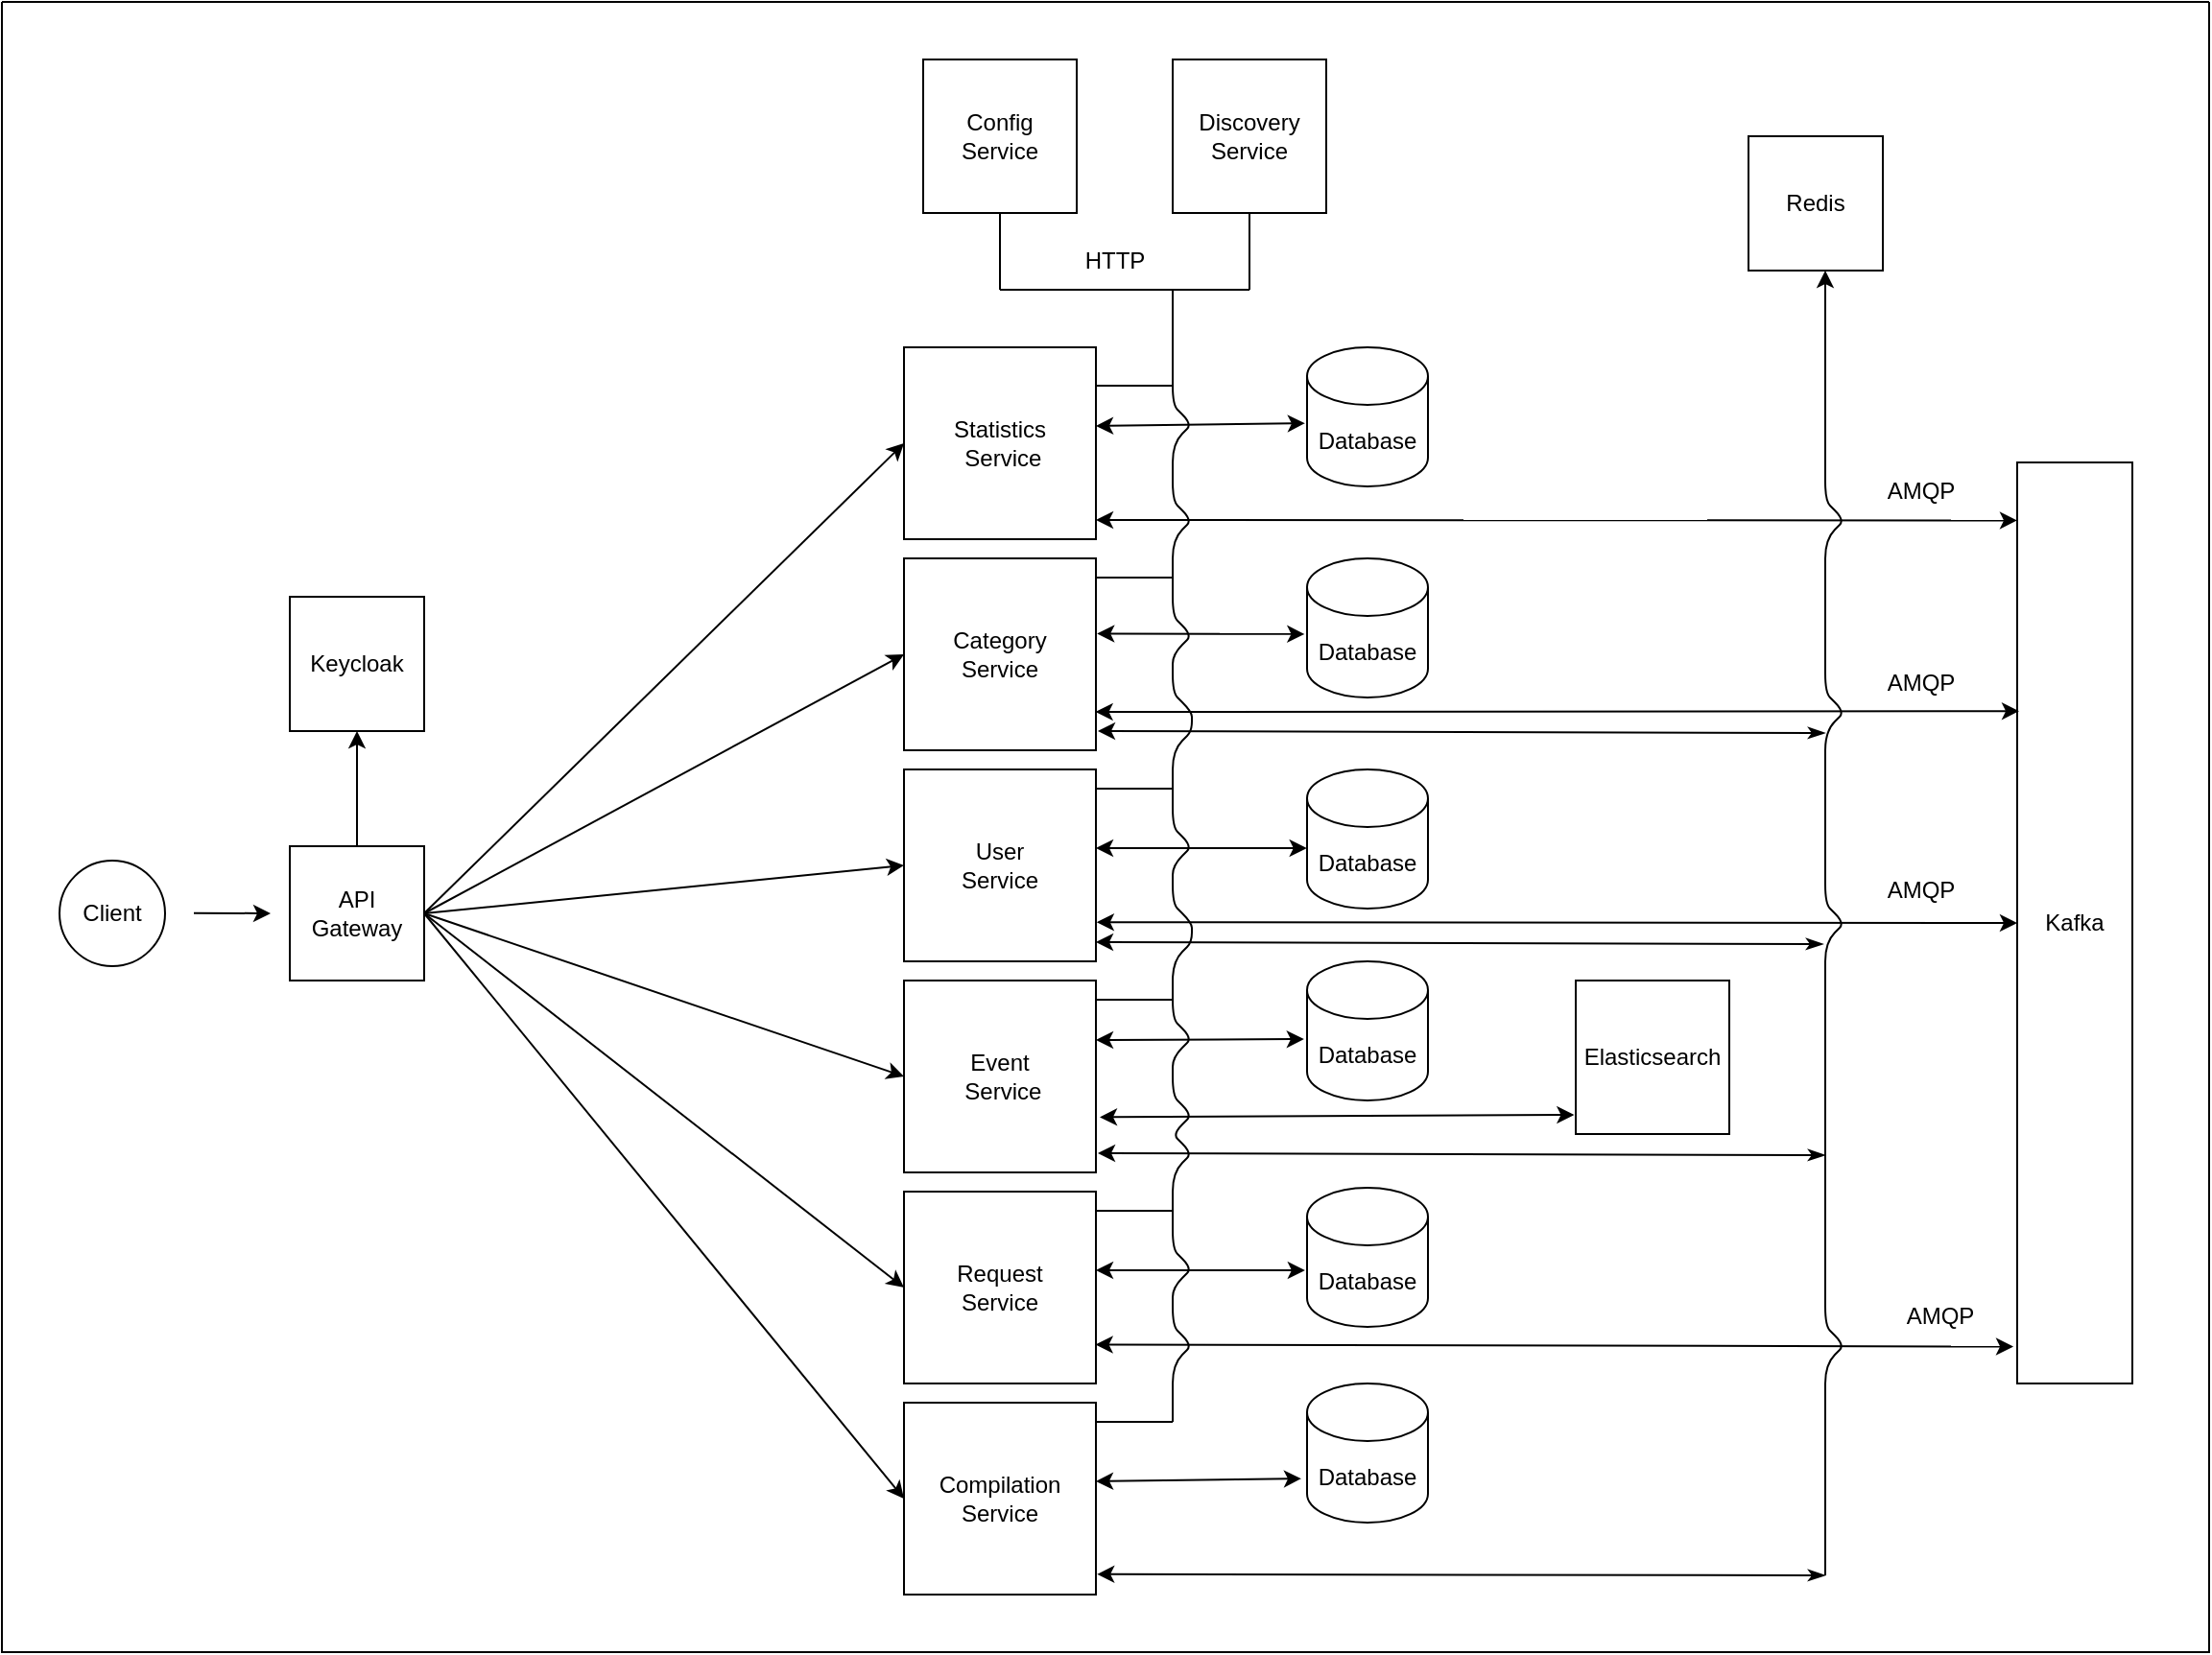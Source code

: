 <mxfile version="27.0.6">
  <diagram id="yPxyJZ8AM_hMuL3Unpa9" name="gitflow">
    <mxGraphModel dx="2264" dy="1874" grid="1" gridSize="10" guides="1" tooltips="1" connect="1" arrows="1" fold="1" page="1" pageScale="1" pageWidth="850" pageHeight="1100" background="#ffffff" math="0" shadow="0">
      <root>
        <mxCell id="0" />
        <mxCell id="1" parent="0" />
        <mxCell id="j1QhBanG4Ebp2g22lxq3-177" value="Client" style="ellipse;whiteSpace=wrap;html=1;aspect=fixed;" parent="1" vertex="1">
          <mxGeometry x="-70" y="307.5" width="55" height="55" as="geometry" />
        </mxCell>
        <mxCell id="j1QhBanG4Ebp2g22lxq3-178" value="API Gateway" style="whiteSpace=wrap;html=1;aspect=fixed;" parent="1" vertex="1">
          <mxGeometry x="50" y="300" width="70" height="70" as="geometry" />
        </mxCell>
        <mxCell id="j1QhBanG4Ebp2g22lxq3-179" value="&lt;div&gt;Event&lt;/div&gt;&lt;div&gt;&amp;nbsp;Service&lt;/div&gt;" style="whiteSpace=wrap;html=1;aspect=fixed;" parent="1" vertex="1">
          <mxGeometry x="370" y="370" width="100" height="100" as="geometry" />
        </mxCell>
        <mxCell id="j1QhBanG4Ebp2g22lxq3-180" value="&lt;div&gt;User&lt;/div&gt;&lt;div&gt;Service&lt;/div&gt;" style="whiteSpace=wrap;html=1;aspect=fixed;" parent="1" vertex="1">
          <mxGeometry x="370" y="260" width="100" height="100" as="geometry" />
        </mxCell>
        <mxCell id="j1QhBanG4Ebp2g22lxq3-181" value="&lt;div&gt;Request&lt;/div&gt;&lt;div&gt;Service&lt;/div&gt;" style="whiteSpace=wrap;html=1;aspect=fixed;" parent="1" vertex="1">
          <mxGeometry x="370" y="480" width="100" height="100" as="geometry" />
        </mxCell>
        <mxCell id="j1QhBanG4Ebp2g22lxq3-182" value="&lt;div&gt;Compilation&lt;/div&gt;&lt;div&gt;Service&lt;/div&gt;" style="whiteSpace=wrap;html=1;aspect=fixed;" parent="1" vertex="1">
          <mxGeometry x="370" y="590" width="100" height="100" as="geometry" />
        </mxCell>
        <mxCell id="j1QhBanG4Ebp2g22lxq3-183" value="&lt;div&gt;Category&lt;/div&gt;&lt;div&gt;Service&lt;/div&gt;" style="whiteSpace=wrap;html=1;aspect=fixed;" parent="1" vertex="1">
          <mxGeometry x="370" y="150" width="100" height="100" as="geometry" />
        </mxCell>
        <mxCell id="j1QhBanG4Ebp2g22lxq3-184" value="Redis" style="whiteSpace=wrap;html=1;aspect=fixed;" parent="1" vertex="1">
          <mxGeometry x="810" y="-70" width="70" height="70" as="geometry" />
        </mxCell>
        <mxCell id="j1QhBanG4Ebp2g22lxq3-185" value="&lt;div&gt;Statistics&lt;/div&gt;&lt;div&gt;&amp;nbsp;Service&lt;/div&gt;" style="whiteSpace=wrap;html=1;aspect=fixed;" parent="1" vertex="1">
          <mxGeometry x="370" y="40" width="100" height="100" as="geometry" />
        </mxCell>
        <mxCell id="j1QhBanG4Ebp2g22lxq3-186" value="&lt;div&gt;Discovery&lt;/div&gt;Service" style="whiteSpace=wrap;html=1;aspect=fixed;" parent="1" vertex="1">
          <mxGeometry x="510" y="-110" width="80" height="80" as="geometry" />
        </mxCell>
        <mxCell id="j1QhBanG4Ebp2g22lxq3-187" value="" style="endArrow=classic;html=1;rounded=0;entryX=0;entryY=0.5;entryDx=0;entryDy=0;exitX=1;exitY=0.5;exitDx=0;exitDy=0;" parent="1" source="j1QhBanG4Ebp2g22lxq3-178" target="j1QhBanG4Ebp2g22lxq3-185" edge="1">
          <mxGeometry width="50" height="50" relative="1" as="geometry">
            <mxPoint x="180" y="230" as="sourcePoint" />
            <mxPoint x="230" y="180" as="targetPoint" />
          </mxGeometry>
        </mxCell>
        <mxCell id="j1QhBanG4Ebp2g22lxq3-189" value="" style="endArrow=classic;html=1;rounded=0;entryX=0;entryY=0.5;entryDx=0;entryDy=0;exitX=1;exitY=0.5;exitDx=0;exitDy=0;" parent="1" source="j1QhBanG4Ebp2g22lxq3-178" target="j1QhBanG4Ebp2g22lxq3-183" edge="1">
          <mxGeometry width="50" height="50" relative="1" as="geometry">
            <mxPoint x="190" y="440" as="sourcePoint" />
            <mxPoint x="240" y="390" as="targetPoint" />
          </mxGeometry>
        </mxCell>
        <mxCell id="j1QhBanG4Ebp2g22lxq3-190" value="" style="endArrow=classic;html=1;rounded=0;entryX=0;entryY=0.5;entryDx=0;entryDy=0;exitX=1;exitY=0.5;exitDx=0;exitDy=0;" parent="1" source="j1QhBanG4Ebp2g22lxq3-178" target="j1QhBanG4Ebp2g22lxq3-180" edge="1">
          <mxGeometry width="50" height="50" relative="1" as="geometry">
            <mxPoint x="110" y="510" as="sourcePoint" />
            <mxPoint x="160" y="460" as="targetPoint" />
          </mxGeometry>
        </mxCell>
        <mxCell id="j1QhBanG4Ebp2g22lxq3-191" value="" style="endArrow=classic;html=1;rounded=0;entryX=0;entryY=0.5;entryDx=0;entryDy=0;exitX=1;exitY=0.5;exitDx=0;exitDy=0;" parent="1" source="j1QhBanG4Ebp2g22lxq3-178" target="j1QhBanG4Ebp2g22lxq3-179" edge="1">
          <mxGeometry width="50" height="50" relative="1" as="geometry">
            <mxPoint x="20" y="510" as="sourcePoint" />
            <mxPoint x="70" y="460" as="targetPoint" />
          </mxGeometry>
        </mxCell>
        <mxCell id="j1QhBanG4Ebp2g22lxq3-192" value="" style="endArrow=classic;html=1;rounded=0;entryX=0;entryY=0.5;entryDx=0;entryDy=0;exitX=1;exitY=0.5;exitDx=0;exitDy=0;" parent="1" source="j1QhBanG4Ebp2g22lxq3-178" target="j1QhBanG4Ebp2g22lxq3-181" edge="1">
          <mxGeometry width="50" height="50" relative="1" as="geometry">
            <mxPoint x="140" y="510" as="sourcePoint" />
            <mxPoint x="190" y="460" as="targetPoint" />
          </mxGeometry>
        </mxCell>
        <mxCell id="j1QhBanG4Ebp2g22lxq3-193" value="" style="endArrow=classic;html=1;rounded=0;entryX=0;entryY=0.5;entryDx=0;entryDy=0;exitX=1;exitY=0.5;exitDx=0;exitDy=0;" parent="1" source="j1QhBanG4Ebp2g22lxq3-178" target="j1QhBanG4Ebp2g22lxq3-182" edge="1">
          <mxGeometry width="50" height="50" relative="1" as="geometry">
            <mxPoint x="100" y="530" as="sourcePoint" />
            <mxPoint x="150" y="480" as="targetPoint" />
          </mxGeometry>
        </mxCell>
        <mxCell id="j1QhBanG4Ebp2g22lxq3-194" value="Keycloak" style="whiteSpace=wrap;html=1;aspect=fixed;" parent="1" vertex="1">
          <mxGeometry x="50" y="170" width="70" height="70" as="geometry" />
        </mxCell>
        <mxCell id="j1QhBanG4Ebp2g22lxq3-196" value="" style="endArrow=classic;html=1;rounded=0;entryX=0.5;entryY=1;entryDx=0;entryDy=0;exitX=0.5;exitY=0;exitDx=0;exitDy=0;" parent="1" source="j1QhBanG4Ebp2g22lxq3-178" target="j1QhBanG4Ebp2g22lxq3-194" edge="1">
          <mxGeometry width="50" height="50" relative="1" as="geometry">
            <mxPoint x="-90" y="250" as="sourcePoint" />
            <mxPoint x="-40" y="200" as="targetPoint" />
          </mxGeometry>
        </mxCell>
        <mxCell id="j1QhBanG4Ebp2g22lxq3-197" value="Database" style="shape=cylinder3;whiteSpace=wrap;html=1;boundedLbl=1;backgroundOutline=1;size=15;" parent="1" vertex="1">
          <mxGeometry x="580" y="40" width="63" height="72.5" as="geometry" />
        </mxCell>
        <mxCell id="j1QhBanG4Ebp2g22lxq3-198" value="Database" style="shape=cylinder3;whiteSpace=wrap;html=1;boundedLbl=1;backgroundOutline=1;size=15;" parent="1" vertex="1">
          <mxGeometry x="580" y="150" width="63" height="72.5" as="geometry" />
        </mxCell>
        <mxCell id="j1QhBanG4Ebp2g22lxq3-199" value="Database" style="shape=cylinder3;whiteSpace=wrap;html=1;boundedLbl=1;backgroundOutline=1;size=15;" parent="1" vertex="1">
          <mxGeometry x="580" y="260" width="63" height="72.5" as="geometry" />
        </mxCell>
        <mxCell id="j1QhBanG4Ebp2g22lxq3-201" value="Database" style="shape=cylinder3;whiteSpace=wrap;html=1;boundedLbl=1;backgroundOutline=1;size=15;" parent="1" vertex="1">
          <mxGeometry x="580" y="478" width="63" height="72.5" as="geometry" />
        </mxCell>
        <mxCell id="j1QhBanG4Ebp2g22lxq3-202" value="Database" style="shape=cylinder3;whiteSpace=wrap;html=1;boundedLbl=1;backgroundOutline=1;size=15;" parent="1" vertex="1">
          <mxGeometry x="580" y="580" width="63" height="72.5" as="geometry" />
        </mxCell>
        <mxCell id="j1QhBanG4Ebp2g22lxq3-207" value="Database" style="shape=cylinder3;whiteSpace=wrap;html=1;boundedLbl=1;backgroundOutline=1;size=15;" parent="1" vertex="1">
          <mxGeometry x="580" y="360" width="63" height="72.5" as="geometry" />
        </mxCell>
        <mxCell id="j1QhBanG4Ebp2g22lxq3-210" value="" style="endArrow=classic;startArrow=classic;html=1;rounded=0;exitX=1;exitY=0.5;exitDx=0;exitDy=0;entryX=-0.017;entryY=0.546;entryDx=0;entryDy=0;entryPerimeter=0;" parent="1" target="j1QhBanG4Ebp2g22lxq3-197" edge="1">
          <mxGeometry width="50" height="50" relative="1" as="geometry">
            <mxPoint x="470" y="81" as="sourcePoint" />
            <mxPoint x="540" y="80" as="targetPoint" />
          </mxGeometry>
        </mxCell>
        <mxCell id="j1QhBanG4Ebp2g22lxq3-212" value="Kafka" style="rounded=0;whiteSpace=wrap;html=1;" parent="1" vertex="1">
          <mxGeometry x="950" y="100" width="60" height="480" as="geometry" />
        </mxCell>
        <mxCell id="j1QhBanG4Ebp2g22lxq3-214" value="" style="endArrow=classic;startArrow=classic;html=1;rounded=0;exitX=1.006;exitY=0.392;exitDx=0;exitDy=0;entryX=-0.021;entryY=0.544;entryDx=0;entryDy=0;entryPerimeter=0;exitPerimeter=0;" parent="1" source="j1QhBanG4Ebp2g22lxq3-183" target="j1QhBanG4Ebp2g22lxq3-198" edge="1">
          <mxGeometry width="50" height="50" relative="1" as="geometry">
            <mxPoint x="490" y="186.75" as="sourcePoint" />
            <mxPoint x="560" y="185.75" as="targetPoint" />
          </mxGeometry>
        </mxCell>
        <mxCell id="j1QhBanG4Ebp2g22lxq3-215" value="" style="endArrow=classic;startArrow=classic;html=1;rounded=0;exitX=1;exitY=0.5;exitDx=0;exitDy=0;entryX=-0.002;entryY=0.566;entryDx=0;entryDy=0;entryPerimeter=0;" parent="1" target="j1QhBanG4Ebp2g22lxq3-199" edge="1">
          <mxGeometry width="50" height="50" relative="1" as="geometry">
            <mxPoint x="470" y="301" as="sourcePoint" />
            <mxPoint x="540" y="300" as="targetPoint" />
          </mxGeometry>
        </mxCell>
        <mxCell id="j1QhBanG4Ebp2g22lxq3-216" value="" style="endArrow=classic;startArrow=classic;html=1;rounded=0;exitX=1;exitY=0.5;exitDx=0;exitDy=0;entryX=-0.025;entryY=0.559;entryDx=0;entryDy=0;entryPerimeter=0;" parent="1" target="j1QhBanG4Ebp2g22lxq3-207" edge="1">
          <mxGeometry width="50" height="50" relative="1" as="geometry">
            <mxPoint x="470" y="401" as="sourcePoint" />
            <mxPoint x="540" y="400" as="targetPoint" />
          </mxGeometry>
        </mxCell>
        <mxCell id="j1QhBanG4Ebp2g22lxq3-217" value="" style="endArrow=classic;startArrow=classic;html=1;rounded=0;exitX=1;exitY=0.5;exitDx=0;exitDy=0;entryX=-0.017;entryY=0.593;entryDx=0;entryDy=0;entryPerimeter=0;" parent="1" target="j1QhBanG4Ebp2g22lxq3-201" edge="1">
          <mxGeometry width="50" height="50" relative="1" as="geometry">
            <mxPoint x="470" y="521" as="sourcePoint" />
            <mxPoint x="540" y="520" as="targetPoint" />
          </mxGeometry>
        </mxCell>
        <mxCell id="j1QhBanG4Ebp2g22lxq3-218" value="" style="endArrow=classic;startArrow=classic;html=1;rounded=0;exitX=1;exitY=0.5;exitDx=0;exitDy=0;entryX=-0.048;entryY=0.684;entryDx=0;entryDy=0;entryPerimeter=0;" parent="1" target="j1QhBanG4Ebp2g22lxq3-202" edge="1">
          <mxGeometry width="50" height="50" relative="1" as="geometry">
            <mxPoint x="470" y="631" as="sourcePoint" />
            <mxPoint x="540" y="630" as="targetPoint" />
          </mxGeometry>
        </mxCell>
        <mxCell id="j1QhBanG4Ebp2g22lxq3-219" value="" style="endArrow=classic;html=1;rounded=0;entryX=-0.033;entryY=0.96;entryDx=0;entryDy=0;entryPerimeter=0;exitX=0.998;exitY=0.797;exitDx=0;exitDy=0;exitPerimeter=0;startArrow=classic;startFill=1;" parent="1" source="j1QhBanG4Ebp2g22lxq3-181" target="j1QhBanG4Ebp2g22lxq3-212" edge="1">
          <mxGeometry width="50" height="50" relative="1" as="geometry">
            <mxPoint x="460" y="560" as="sourcePoint" />
            <mxPoint x="680" y="560" as="targetPoint" />
          </mxGeometry>
        </mxCell>
        <mxCell id="j1QhBanG4Ebp2g22lxq3-220" value="" style="endArrow=classic;html=1;rounded=0;entryX=0.017;entryY=0.27;entryDx=0;entryDy=0;entryPerimeter=0;exitX=0.998;exitY=0.8;exitDx=0;exitDy=0;exitPerimeter=0;startArrow=classic;startFill=1;" parent="1" source="j1QhBanG4Ebp2g22lxq3-183" target="j1QhBanG4Ebp2g22lxq3-212" edge="1">
          <mxGeometry width="50" height="50" relative="1" as="geometry">
            <mxPoint x="460" y="230" as="sourcePoint" />
            <mxPoint x="680" y="230" as="targetPoint" />
            <Array as="points" />
          </mxGeometry>
        </mxCell>
        <mxCell id="j1QhBanG4Ebp2g22lxq3-222" value="" style="endArrow=classic;html=1;rounded=0;exitX=1.004;exitY=0.796;exitDx=0;exitDy=0;exitPerimeter=0;entryX=0;entryY=0.5;entryDx=0;entryDy=0;startArrow=classic;startFill=1;" parent="1" source="j1QhBanG4Ebp2g22lxq3-180" target="j1QhBanG4Ebp2g22lxq3-212" edge="1">
          <mxGeometry width="50" height="50" relative="1" as="geometry">
            <mxPoint x="560" y="350" as="sourcePoint" />
            <mxPoint x="780" y="350" as="targetPoint" />
          </mxGeometry>
        </mxCell>
        <mxCell id="j1QhBanG4Ebp2g22lxq3-223" value="" style="endArrow=classic;html=1;rounded=0;exitX=1;exitY=0.9;exitDx=0;exitDy=0;exitPerimeter=0;entryX=0;entryY=0.063;entryDx=0;entryDy=0;entryPerimeter=0;startArrow=classic;startFill=1;" parent="1" source="j1QhBanG4Ebp2g22lxq3-185" target="j1QhBanG4Ebp2g22lxq3-212" edge="1">
          <mxGeometry width="50" height="50" relative="1" as="geometry">
            <mxPoint x="510" y="120" as="sourcePoint" />
            <mxPoint x="850" y="120" as="targetPoint" />
          </mxGeometry>
        </mxCell>
        <mxCell id="j1QhBanG4Ebp2g22lxq3-224" value="Elasticsearch" style="whiteSpace=wrap;html=1;aspect=fixed;" parent="1" vertex="1">
          <mxGeometry x="720" y="370" width="80" height="80" as="geometry" />
        </mxCell>
        <mxCell id="j1QhBanG4Ebp2g22lxq3-228" value="" style="endArrow=classic;startArrow=classic;html=1;rounded=0;entryX=-0.01;entryY=0.875;entryDx=0;entryDy=0;entryPerimeter=0;exitX=1.02;exitY=0.712;exitDx=0;exitDy=0;exitPerimeter=0;" parent="1" source="j1QhBanG4Ebp2g22lxq3-179" target="j1QhBanG4Ebp2g22lxq3-224" edge="1">
          <mxGeometry width="50" height="50" relative="1" as="geometry">
            <mxPoint x="590" y="490" as="sourcePoint" />
            <mxPoint x="640" y="440" as="targetPoint" />
          </mxGeometry>
        </mxCell>
        <mxCell id="j1QhBanG4Ebp2g22lxq3-232" value="" style="endArrow=classic;html=1;rounded=1;curved=0;" parent="1" edge="1">
          <mxGeometry width="50" height="50" relative="1" as="geometry">
            <mxPoint x="850" y="680" as="sourcePoint" />
            <mxPoint x="850" as="targetPoint" />
            <Array as="points">
              <mxPoint x="850" y="570" />
              <mxPoint x="860" y="560" />
              <mxPoint x="850" y="550" />
              <mxPoint x="850" y="350" />
              <mxPoint x="860" y="340" />
              <mxPoint x="850" y="330" />
              <mxPoint x="850" y="240" />
              <mxPoint x="860" y="230" />
              <mxPoint x="850" y="220" />
              <mxPoint x="850" y="140" />
              <mxPoint x="860" y="130" />
              <mxPoint x="850" y="120" />
            </Array>
          </mxGeometry>
        </mxCell>
        <mxCell id="j1QhBanG4Ebp2g22lxq3-233" value="" style="endArrow=classicThin;html=1;rounded=0;exitX=1.006;exitY=0.894;exitDx=0;exitDy=0;exitPerimeter=0;startArrow=classic;startFill=1;endFill=1;" parent="1" source="j1QhBanG4Ebp2g22lxq3-182" edge="1">
          <mxGeometry width="50" height="50" relative="1" as="geometry">
            <mxPoint x="630" y="730" as="sourcePoint" />
            <mxPoint x="850" y="680" as="targetPoint" />
          </mxGeometry>
        </mxCell>
        <mxCell id="j1QhBanG4Ebp2g22lxq3-235" value="" style="endArrow=classicThin;html=1;rounded=0;exitX=1.006;exitY=0.894;exitDx=0;exitDy=0;exitPerimeter=0;startArrow=classic;startFill=1;endFill=1;" parent="1" edge="1">
          <mxGeometry width="50" height="50" relative="1" as="geometry">
            <mxPoint x="471" y="460" as="sourcePoint" />
            <mxPoint x="850" y="461" as="targetPoint" />
          </mxGeometry>
        </mxCell>
        <mxCell id="j1QhBanG4Ebp2g22lxq3-236" value="" style="endArrow=classicThin;html=1;rounded=0;exitX=1.006;exitY=0.894;exitDx=0;exitDy=0;exitPerimeter=0;startArrow=classic;startFill=1;endFill=1;" parent="1" edge="1">
          <mxGeometry width="50" height="50" relative="1" as="geometry">
            <mxPoint x="470" y="350" as="sourcePoint" />
            <mxPoint x="849" y="351" as="targetPoint" />
          </mxGeometry>
        </mxCell>
        <mxCell id="j1QhBanG4Ebp2g22lxq3-237" value="" style="endArrow=classicThin;html=1;rounded=0;exitX=1.006;exitY=0.894;exitDx=0;exitDy=0;exitPerimeter=0;startArrow=classic;startFill=1;endFill=1;" parent="1" edge="1">
          <mxGeometry width="50" height="50" relative="1" as="geometry">
            <mxPoint x="471" y="240" as="sourcePoint" />
            <mxPoint x="850" y="241" as="targetPoint" />
          </mxGeometry>
        </mxCell>
        <mxCell id="j1QhBanG4Ebp2g22lxq3-239" value="" style="endArrow=classic;html=1;" parent="1" edge="1">
          <mxGeometry width="50" height="50" relative="1" as="geometry">
            <mxPoint y="334.82" as="sourcePoint" />
            <mxPoint x="40" y="335" as="targetPoint" />
          </mxGeometry>
        </mxCell>
        <mxCell id="j1QhBanG4Ebp2g22lxq3-240" value="&lt;div&gt;Config&lt;/div&gt;Service" style="whiteSpace=wrap;html=1;aspect=fixed;" parent="1" vertex="1">
          <mxGeometry x="380" y="-110" width="80" height="80" as="geometry" />
        </mxCell>
        <mxCell id="j1QhBanG4Ebp2g22lxq3-241" value="" style="endArrow=none;html=1;rounded=0;" parent="1" edge="1">
          <mxGeometry width="50" height="50" relative="1" as="geometry">
            <mxPoint x="420" y="10" as="sourcePoint" />
            <mxPoint x="550" y="10" as="targetPoint" />
          </mxGeometry>
        </mxCell>
        <mxCell id="j1QhBanG4Ebp2g22lxq3-242" value="" style="endArrow=none;html=1;rounded=0;entryX=0.5;entryY=1;entryDx=0;entryDy=0;startFill=0;" parent="1" target="j1QhBanG4Ebp2g22lxq3-240" edge="1">
          <mxGeometry width="50" height="50" relative="1" as="geometry">
            <mxPoint x="420" y="10" as="sourcePoint" />
            <mxPoint x="320" y="-60" as="targetPoint" />
          </mxGeometry>
        </mxCell>
        <mxCell id="j1QhBanG4Ebp2g22lxq3-243" value="" style="endArrow=none;html=1;rounded=0;entryX=0.5;entryY=1;entryDx=0;entryDy=0;startFill=0;" parent="1" target="j1QhBanG4Ebp2g22lxq3-186" edge="1">
          <mxGeometry width="50" height="50" relative="1" as="geometry">
            <mxPoint x="550" y="10" as="sourcePoint" />
            <mxPoint x="540" y="-30" as="targetPoint" />
          </mxGeometry>
        </mxCell>
        <mxCell id="j1QhBanG4Ebp2g22lxq3-244" value="" style="endArrow=none;html=1;rounded=1;curved=0;" parent="1" edge="1">
          <mxGeometry width="50" height="50" relative="1" as="geometry">
            <mxPoint x="510" y="600" as="sourcePoint" />
            <mxPoint x="510" y="10" as="targetPoint" />
            <Array as="points">
              <mxPoint x="510" y="570" />
              <mxPoint x="520" y="560" />
              <mxPoint x="510" y="550" />
              <mxPoint x="510" y="530" />
              <mxPoint x="520" y="520" />
              <mxPoint x="510" y="510" />
              <mxPoint x="510" y="470" />
              <mxPoint x="520" y="460" />
              <mxPoint x="510" y="450" />
              <mxPoint x="520" y="440" />
              <mxPoint x="510" y="430" />
              <mxPoint x="510" y="410" />
              <mxPoint x="520" y="400" />
              <mxPoint x="510" y="390" />
              <mxPoint x="510" y="360" />
              <mxPoint x="520" y="350" />
              <mxPoint x="520" y="340" />
              <mxPoint x="510" y="330" />
              <mxPoint x="510" y="310" />
              <mxPoint x="520" y="300" />
              <mxPoint x="510" y="290" />
              <mxPoint x="510" y="250" />
              <mxPoint x="520" y="240" />
              <mxPoint x="520" y="230" />
              <mxPoint x="510" y="220" />
              <mxPoint x="510" y="200" />
              <mxPoint x="520" y="190" />
              <mxPoint x="510" y="180" />
              <mxPoint x="510" y="140" />
              <mxPoint x="520" y="130" />
              <mxPoint x="510" y="120" />
              <mxPoint x="510" y="90" />
              <mxPoint x="520" y="80" />
              <mxPoint x="510" y="70" />
            </Array>
          </mxGeometry>
        </mxCell>
        <mxCell id="j1QhBanG4Ebp2g22lxq3-247" value="" style="endArrow=none;html=1;rounded=0;exitX=1;exitY=0.7;exitDx=0;exitDy=0;exitPerimeter=0;" parent="1" edge="1">
          <mxGeometry width="50" height="50" relative="1" as="geometry">
            <mxPoint x="470" y="490" as="sourcePoint" />
            <mxPoint x="510" y="490" as="targetPoint" />
          </mxGeometry>
        </mxCell>
        <mxCell id="j1QhBanG4Ebp2g22lxq3-248" value="" style="endArrow=none;html=1;rounded=0;exitX=1;exitY=0.7;exitDx=0;exitDy=0;exitPerimeter=0;" parent="1" edge="1">
          <mxGeometry width="50" height="50" relative="1" as="geometry">
            <mxPoint x="470" y="380" as="sourcePoint" />
            <mxPoint x="510" y="380" as="targetPoint" />
          </mxGeometry>
        </mxCell>
        <mxCell id="j1QhBanG4Ebp2g22lxq3-249" value="" style="endArrow=none;html=1;rounded=0;exitX=1;exitY=0.7;exitDx=0;exitDy=0;exitPerimeter=0;" parent="1" edge="1">
          <mxGeometry width="50" height="50" relative="1" as="geometry">
            <mxPoint x="470" y="270" as="sourcePoint" />
            <mxPoint x="510" y="270" as="targetPoint" />
          </mxGeometry>
        </mxCell>
        <mxCell id="j1QhBanG4Ebp2g22lxq3-250" value="" style="endArrow=none;html=1;rounded=0;exitX=1;exitY=0.7;exitDx=0;exitDy=0;exitPerimeter=0;" parent="1" edge="1">
          <mxGeometry width="50" height="50" relative="1" as="geometry">
            <mxPoint x="470" y="160" as="sourcePoint" />
            <mxPoint x="510" y="160" as="targetPoint" />
          </mxGeometry>
        </mxCell>
        <mxCell id="j1QhBanG4Ebp2g22lxq3-251" value="" style="endArrow=none;html=1;rounded=0;exitX=1;exitY=0.7;exitDx=0;exitDy=0;exitPerimeter=0;" parent="1" edge="1">
          <mxGeometry width="50" height="50" relative="1" as="geometry">
            <mxPoint x="470" y="60" as="sourcePoint" />
            <mxPoint x="510" y="60" as="targetPoint" />
          </mxGeometry>
        </mxCell>
        <mxCell id="j1QhBanG4Ebp2g22lxq3-252" value="" style="endArrow=none;html=1;rounded=0;exitX=1;exitY=0.7;exitDx=0;exitDy=0;exitPerimeter=0;" parent="1" edge="1">
          <mxGeometry width="50" height="50" relative="1" as="geometry">
            <mxPoint x="470" y="600" as="sourcePoint" />
            <mxPoint x="510" y="600" as="targetPoint" />
            <Array as="points">
              <mxPoint x="490" y="600" />
            </Array>
          </mxGeometry>
        </mxCell>
        <mxCell id="j1QhBanG4Ebp2g22lxq3-253" value="HTTP" style="text;html=1;align=center;verticalAlign=middle;whiteSpace=wrap;rounded=0;" parent="1" vertex="1">
          <mxGeometry x="450" y="-20" width="60" height="30" as="geometry" />
        </mxCell>
        <mxCell id="j1QhBanG4Ebp2g22lxq3-254" value="AMQP" style="text;html=1;align=center;verticalAlign=middle;whiteSpace=wrap;rounded=0;" parent="1" vertex="1">
          <mxGeometry x="870" y="100" width="60" height="30" as="geometry" />
        </mxCell>
        <mxCell id="j1QhBanG4Ebp2g22lxq3-255" value="AMQP" style="text;html=1;align=center;verticalAlign=middle;whiteSpace=wrap;rounded=0;" parent="1" vertex="1">
          <mxGeometry x="870" y="200" width="60" height="30" as="geometry" />
        </mxCell>
        <mxCell id="j1QhBanG4Ebp2g22lxq3-256" value="AMQP" style="text;html=1;align=center;verticalAlign=middle;whiteSpace=wrap;rounded=0;" parent="1" vertex="1">
          <mxGeometry x="870" y="307.5" width="60" height="30" as="geometry" />
        </mxCell>
        <mxCell id="j1QhBanG4Ebp2g22lxq3-257" value="AMQP" style="text;html=1;align=center;verticalAlign=middle;whiteSpace=wrap;rounded=0;" parent="1" vertex="1">
          <mxGeometry x="880" y="530" width="60" height="30" as="geometry" />
        </mxCell>
        <mxCell id="TEegdxRm6VzyhbWfSgBB-1" value="" style="swimlane;startSize=0;" parent="1" vertex="1">
          <mxGeometry x="-100" y="-140" width="1150" height="860" as="geometry" />
        </mxCell>
      </root>
    </mxGraphModel>
  </diagram>
</mxfile>
